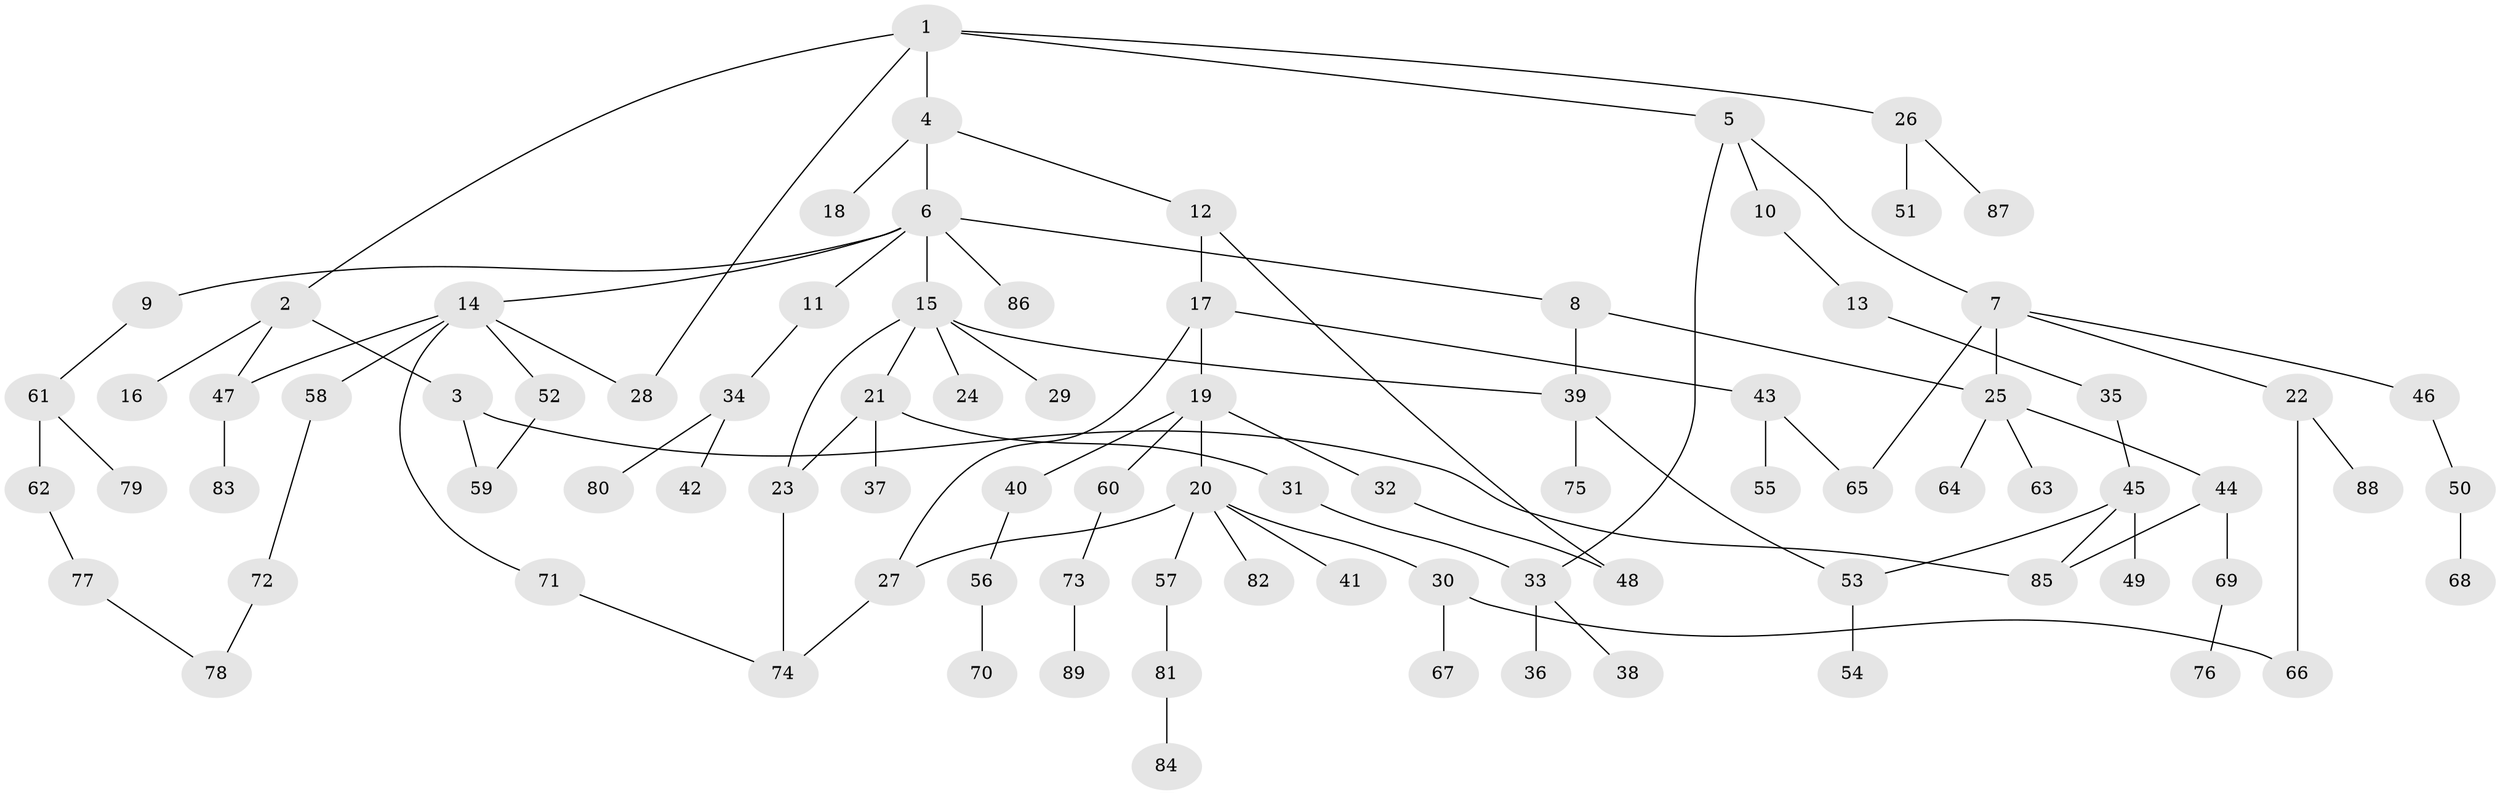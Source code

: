 // coarse degree distribution, {7: 0.03389830508474576, 3: 0.15254237288135594, 4: 0.05084745762711865, 10: 0.01694915254237288, 8: 0.01694915254237288, 2: 0.288135593220339, 5: 0.05084745762711865, 6: 0.01694915254237288, 1: 0.3728813559322034}
// Generated by graph-tools (version 1.1) at 2025/41/03/06/25 10:41:29]
// undirected, 89 vertices, 105 edges
graph export_dot {
graph [start="1"]
  node [color=gray90,style=filled];
  1;
  2;
  3;
  4;
  5;
  6;
  7;
  8;
  9;
  10;
  11;
  12;
  13;
  14;
  15;
  16;
  17;
  18;
  19;
  20;
  21;
  22;
  23;
  24;
  25;
  26;
  27;
  28;
  29;
  30;
  31;
  32;
  33;
  34;
  35;
  36;
  37;
  38;
  39;
  40;
  41;
  42;
  43;
  44;
  45;
  46;
  47;
  48;
  49;
  50;
  51;
  52;
  53;
  54;
  55;
  56;
  57;
  58;
  59;
  60;
  61;
  62;
  63;
  64;
  65;
  66;
  67;
  68;
  69;
  70;
  71;
  72;
  73;
  74;
  75;
  76;
  77;
  78;
  79;
  80;
  81;
  82;
  83;
  84;
  85;
  86;
  87;
  88;
  89;
  1 -- 2;
  1 -- 4;
  1 -- 5;
  1 -- 26;
  1 -- 28;
  2 -- 3;
  2 -- 16;
  2 -- 47;
  3 -- 59;
  3 -- 85;
  4 -- 6;
  4 -- 12;
  4 -- 18;
  5 -- 7;
  5 -- 10;
  5 -- 33;
  6 -- 8;
  6 -- 9;
  6 -- 11;
  6 -- 14;
  6 -- 15;
  6 -- 86;
  7 -- 22;
  7 -- 25;
  7 -- 46;
  7 -- 65;
  8 -- 39;
  8 -- 25;
  9 -- 61;
  10 -- 13;
  11 -- 34;
  12 -- 17;
  12 -- 48;
  13 -- 35;
  14 -- 28;
  14 -- 52;
  14 -- 58;
  14 -- 71;
  14 -- 47;
  15 -- 21;
  15 -- 24;
  15 -- 29;
  15 -- 39;
  15 -- 23;
  17 -- 19;
  17 -- 27;
  17 -- 43;
  19 -- 20;
  19 -- 32;
  19 -- 40;
  19 -- 60;
  20 -- 30;
  20 -- 41;
  20 -- 57;
  20 -- 82;
  20 -- 27;
  21 -- 23;
  21 -- 31;
  21 -- 37;
  22 -- 66;
  22 -- 88;
  23 -- 74;
  25 -- 44;
  25 -- 63;
  25 -- 64;
  26 -- 51;
  26 -- 87;
  27 -- 74;
  30 -- 67;
  30 -- 66;
  31 -- 33;
  32 -- 48;
  33 -- 36;
  33 -- 38;
  34 -- 42;
  34 -- 80;
  35 -- 45;
  39 -- 75;
  39 -- 53;
  40 -- 56;
  43 -- 55;
  43 -- 65;
  44 -- 69;
  44 -- 85;
  45 -- 49;
  45 -- 53;
  45 -- 85;
  46 -- 50;
  47 -- 83;
  50 -- 68;
  52 -- 59;
  53 -- 54;
  56 -- 70;
  57 -- 81;
  58 -- 72;
  60 -- 73;
  61 -- 62;
  61 -- 79;
  62 -- 77;
  69 -- 76;
  71 -- 74;
  72 -- 78;
  73 -- 89;
  77 -- 78;
  81 -- 84;
}

